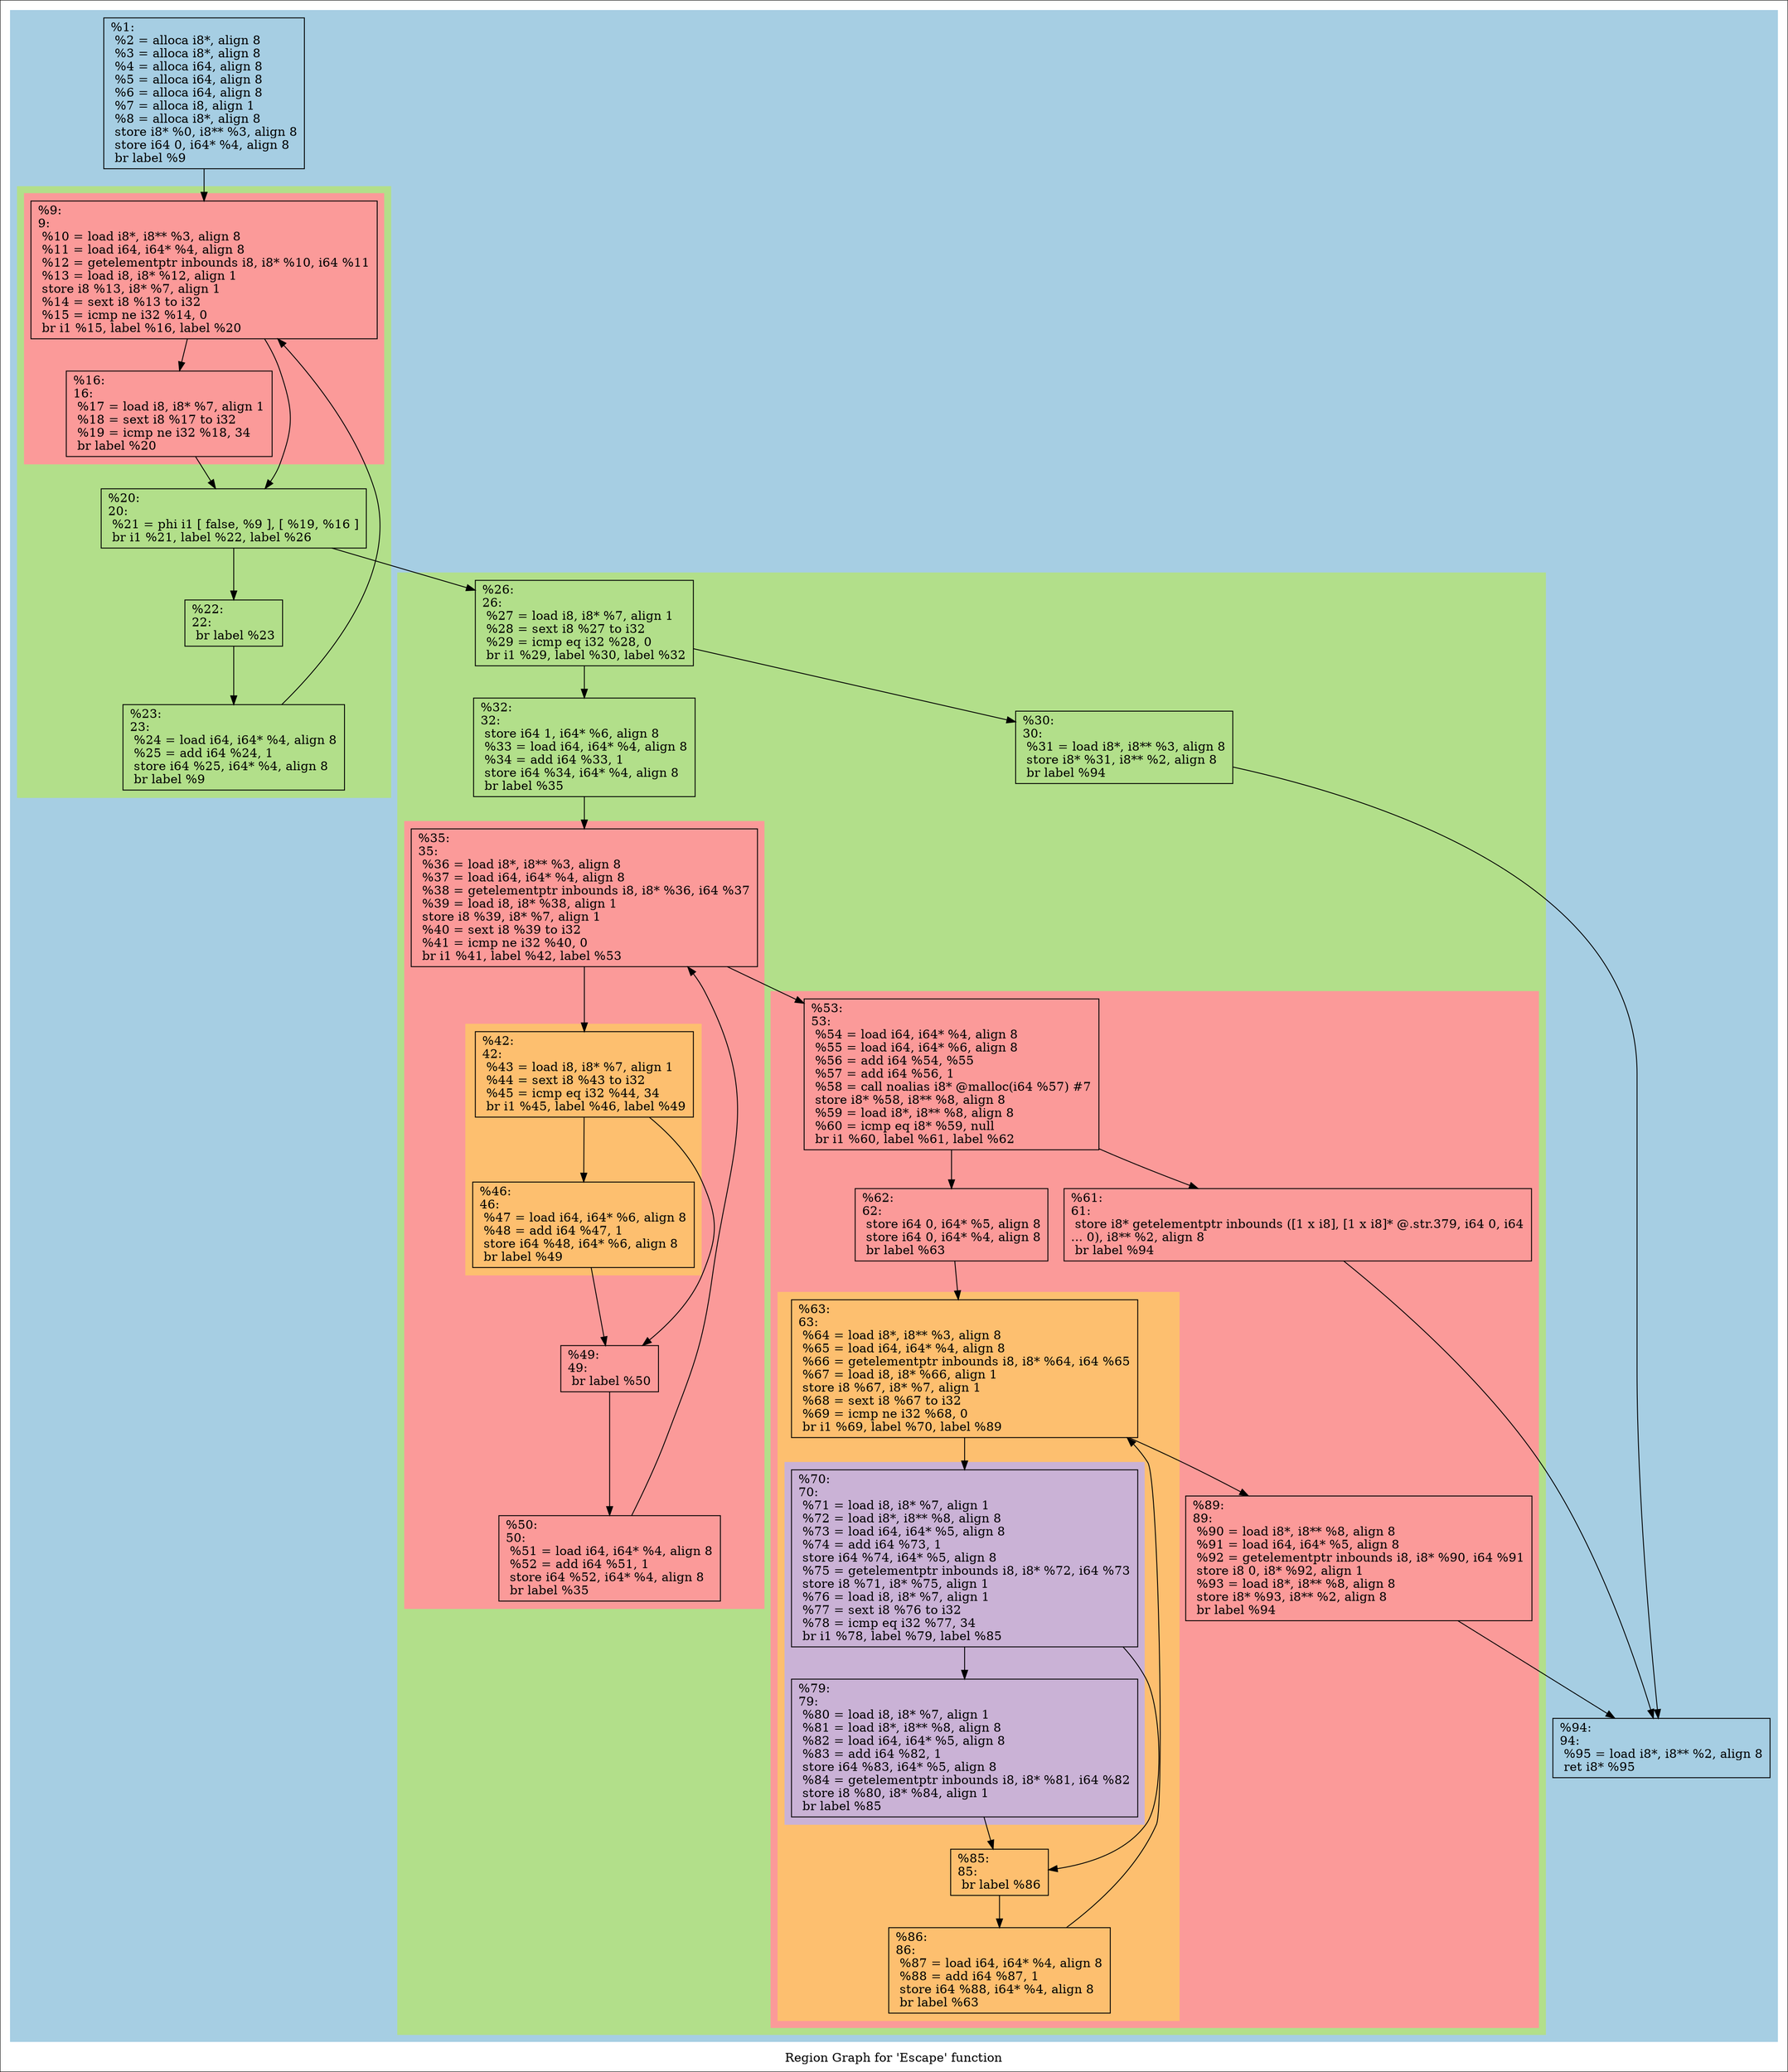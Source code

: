 digraph "Region Graph for 'Escape' function" {
	label="Region Graph for 'Escape' function";

	Node0xc5ebf0 [shape=record,label="{%1:\l  %2 = alloca i8*, align 8\l  %3 = alloca i8*, align 8\l  %4 = alloca i64, align 8\l  %5 = alloca i64, align 8\l  %6 = alloca i64, align 8\l  %7 = alloca i8, align 1\l  %8 = alloca i8*, align 8\l  store i8* %0, i8** %3, align 8\l  store i64 0, i64* %4, align 8\l  br label %9\l}"];
	Node0xc5ebf0 -> Node0xc6f530;
	Node0xc6f530 [shape=record,label="{%9:\l9:                                                \l  %10 = load i8*, i8** %3, align 8\l  %11 = load i64, i64* %4, align 8\l  %12 = getelementptr inbounds i8, i8* %10, i64 %11\l  %13 = load i8, i8* %12, align 1\l  store i8 %13, i8* %7, align 1\l  %14 = sext i8 %13 to i32\l  %15 = icmp ne i32 %14, 0\l  br i1 %15, label %16, label %20\l}"];
	Node0xc6f530 -> Node0xbe2710;
	Node0xc6f530 -> Node0xc61850;
	Node0xbe2710 [shape=record,label="{%16:\l16:                                               \l  %17 = load i8, i8* %7, align 1\l  %18 = sext i8 %17 to i32\l  %19 = icmp ne i32 %18, 34\l  br label %20\l}"];
	Node0xbe2710 -> Node0xc61850;
	Node0xc61850 [shape=record,label="{%20:\l20:                                               \l  %21 = phi i1 [ false, %9 ], [ %19, %16 ]\l  br i1 %21, label %22, label %26\l}"];
	Node0xc61850 -> Node0xc43700;
	Node0xc61850 -> Node0xc503e0;
	Node0xc43700 [shape=record,label="{%22:\l22:                                               \l  br label %23\l}"];
	Node0xc43700 -> Node0xc086e0;
	Node0xc086e0 [shape=record,label="{%23:\l23:                                               \l  %24 = load i64, i64* %4, align 8\l  %25 = add i64 %24, 1\l  store i64 %25, i64* %4, align 8\l  br label %9\l}"];
	Node0xc086e0 -> Node0xc6f530[constraint=false];
	Node0xc503e0 [shape=record,label="{%26:\l26:                                               \l  %27 = load i8, i8* %7, align 1\l  %28 = sext i8 %27 to i32\l  %29 = icmp eq i32 %28, 0\l  br i1 %29, label %30, label %32\l}"];
	Node0xc503e0 -> Node0xbf5ad0;
	Node0xc503e0 -> Node0xc49a10;
	Node0xbf5ad0 [shape=record,label="{%30:\l30:                                               \l  %31 = load i8*, i8** %3, align 8\l  store i8* %31, i8** %2, align 8\l  br label %94\l}"];
	Node0xbf5ad0 -> Node0xc437e0;
	Node0xc437e0 [shape=record,label="{%94:\l94:                                               \l  %95 = load i8*, i8** %2, align 8\l  ret i8* %95\l}"];
	Node0xc49a10 [shape=record,label="{%32:\l32:                                               \l  store i64 1, i64* %6, align 8\l  %33 = load i64, i64* %4, align 8\l  %34 = add i64 %33, 1\l  store i64 %34, i64* %4, align 8\l  br label %35\l}"];
	Node0xc49a10 -> Node0xc76910;
	Node0xc76910 [shape=record,label="{%35:\l35:                                               \l  %36 = load i8*, i8** %3, align 8\l  %37 = load i64, i64* %4, align 8\l  %38 = getelementptr inbounds i8, i8* %36, i64 %37\l  %39 = load i8, i8* %38, align 1\l  store i8 %39, i8* %7, align 1\l  %40 = sext i8 %39 to i32\l  %41 = icmp ne i32 %40, 0\l  br i1 %41, label %42, label %53\l}"];
	Node0xc76910 -> Node0xbfa540;
	Node0xc76910 -> Node0xbef8e0;
	Node0xbfa540 [shape=record,label="{%42:\l42:                                               \l  %43 = load i8, i8* %7, align 1\l  %44 = sext i8 %43 to i32\l  %45 = icmp eq i32 %44, 34\l  br i1 %45, label %46, label %49\l}"];
	Node0xbfa540 -> Node0xbdda50;
	Node0xbfa540 -> Node0xbe1d60;
	Node0xbdda50 [shape=record,label="{%46:\l46:                                               \l  %47 = load i64, i64* %6, align 8\l  %48 = add i64 %47, 1\l  store i64 %48, i64* %6, align 8\l  br label %49\l}"];
	Node0xbdda50 -> Node0xbe1d60;
	Node0xbe1d60 [shape=record,label="{%49:\l49:                                               \l  br label %50\l}"];
	Node0xbe1d60 -> Node0xc60f50;
	Node0xc60f50 [shape=record,label="{%50:\l50:                                               \l  %51 = load i64, i64* %4, align 8\l  %52 = add i64 %51, 1\l  store i64 %52, i64* %4, align 8\l  br label %35\l}"];
	Node0xc60f50 -> Node0xc76910[constraint=false];
	Node0xbef8e0 [shape=record,label="{%53:\l53:                                               \l  %54 = load i64, i64* %4, align 8\l  %55 = load i64, i64* %6, align 8\l  %56 = add i64 %54, %55\l  %57 = add i64 %56, 1\l  %58 = call noalias i8* @malloc(i64 %57) #7\l  store i8* %58, i8** %8, align 8\l  %59 = load i8*, i8** %8, align 8\l  %60 = icmp eq i8* %59, null\l  br i1 %60, label %61, label %62\l}"];
	Node0xbef8e0 -> Node0xc48c10;
	Node0xbef8e0 -> Node0xbdcdb0;
	Node0xc48c10 [shape=record,label="{%61:\l61:                                               \l  store i8* getelementptr inbounds ([1 x i8], [1 x i8]* @.str.379, i64 0, i64\l... 0), i8** %2, align 8\l  br label %94\l}"];
	Node0xc48c10 -> Node0xc437e0;
	Node0xbdcdb0 [shape=record,label="{%62:\l62:                                               \l  store i64 0, i64* %5, align 8\l  store i64 0, i64* %4, align 8\l  br label %63\l}"];
	Node0xbdcdb0 -> Node0xc4d720;
	Node0xc4d720 [shape=record,label="{%63:\l63:                                               \l  %64 = load i8*, i8** %3, align 8\l  %65 = load i64, i64* %4, align 8\l  %66 = getelementptr inbounds i8, i8* %64, i64 %65\l  %67 = load i8, i8* %66, align 1\l  store i8 %67, i8* %7, align 1\l  %68 = sext i8 %67 to i32\l  %69 = icmp ne i32 %68, 0\l  br i1 %69, label %70, label %89\l}"];
	Node0xc4d720 -> Node0xbd0d70;
	Node0xc4d720 -> Node0xc16270;
	Node0xbd0d70 [shape=record,label="{%70:\l70:                                               \l  %71 = load i8, i8* %7, align 1\l  %72 = load i8*, i8** %8, align 8\l  %73 = load i64, i64* %5, align 8\l  %74 = add i64 %73, 1\l  store i64 %74, i64* %5, align 8\l  %75 = getelementptr inbounds i8, i8* %72, i64 %73\l  store i8 %71, i8* %75, align 1\l  %76 = load i8, i8* %7, align 1\l  %77 = sext i8 %76 to i32\l  %78 = icmp eq i32 %77, 34\l  br i1 %78, label %79, label %85\l}"];
	Node0xbd0d70 -> Node0xc4a7b0;
	Node0xbd0d70 -> Node0xc07430;
	Node0xc4a7b0 [shape=record,label="{%79:\l79:                                               \l  %80 = load i8, i8* %7, align 1\l  %81 = load i8*, i8** %8, align 8\l  %82 = load i64, i64* %5, align 8\l  %83 = add i64 %82, 1\l  store i64 %83, i64* %5, align 8\l  %84 = getelementptr inbounds i8, i8* %81, i64 %82\l  store i8 %80, i8* %84, align 1\l  br label %85\l}"];
	Node0xc4a7b0 -> Node0xc07430;
	Node0xc07430 [shape=record,label="{%85:\l85:                                               \l  br label %86\l}"];
	Node0xc07430 -> Node0xc44700;
	Node0xc44700 [shape=record,label="{%86:\l86:                                               \l  %87 = load i64, i64* %4, align 8\l  %88 = add i64 %87, 1\l  store i64 %88, i64* %4, align 8\l  br label %63\l}"];
	Node0xc44700 -> Node0xc4d720[constraint=false];
	Node0xc16270 [shape=record,label="{%89:\l89:                                               \l  %90 = load i8*, i8** %8, align 8\l  %91 = load i64, i64* %5, align 8\l  %92 = getelementptr inbounds i8, i8* %90, i64 %91\l  store i8 0, i8* %92, align 1\l  %93 = load i8*, i8** %8, align 8\l  store i8* %93, i8** %2, align 8\l  br label %94\l}"];
	Node0xc16270 -> Node0xc437e0;
	colorscheme = "paired12"
        subgraph cluster_0xca1910 {
          label = "";
          style = filled;
          color = 1
          subgraph cluster_0xcc13c0 {
            label = "";
            style = filled;
            color = 3
            subgraph cluster_0xb6b240 {
              label = "";
              style = filled;
              color = 5
              Node0xc6f530;
              Node0xbe2710;
            }
            Node0xc61850;
            Node0xc43700;
            Node0xc086e0;
          }
          subgraph cluster_0xcc6a30 {
            label = "";
            style = filled;
            color = 3
            subgraph cluster_0xcc6970 {
              label = "";
              style = filled;
              color = 5
              subgraph cluster_0xca3350 {
                label = "";
                style = filled;
                color = 7
                Node0xbfa540;
                Node0xbdda50;
              }
              Node0xc76910;
              Node0xbe1d60;
              Node0xc60f50;
            }
            subgraph cluster_0xcc6890 {
              label = "";
              style = filled;
              color = 5
              subgraph cluster_0xca33d0 {
                label = "";
                style = filled;
                color = 7
                subgraph cluster_0xca4770 {
                  label = "";
                  style = filled;
                  color = 9
                  Node0xbd0d70;
                  Node0xc4a7b0;
                }
                Node0xc4d720;
                Node0xc07430;
                Node0xc44700;
              }
              Node0xbef8e0;
              Node0xc48c10;
              Node0xbdcdb0;
              Node0xc16270;
            }
            Node0xc503e0;
            Node0xbf5ad0;
            Node0xc49a10;
          }
          Node0xc5ebf0;
          Node0xc437e0;
        }
}
